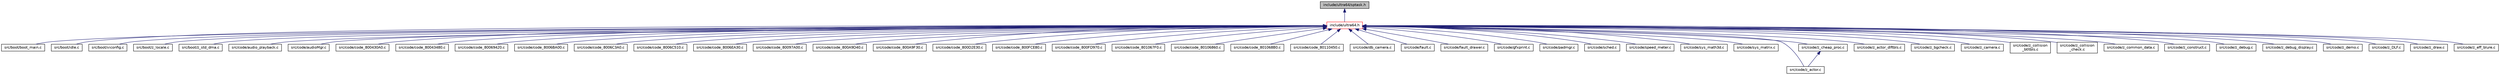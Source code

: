 digraph "include/ultra64/sptask.h"
{
 // LATEX_PDF_SIZE
  edge [fontname="Helvetica",fontsize="10",labelfontname="Helvetica",labelfontsize="10"];
  node [fontname="Helvetica",fontsize="10",shape=record];
  Node1 [label="include/ultra64/sptask.h",height=0.2,width=0.4,color="black", fillcolor="grey75", style="filled", fontcolor="black",tooltip=" "];
  Node1 -> Node2 [dir="back",color="midnightblue",fontsize="10",style="solid",fontname="Helvetica"];
  Node2 [label="include/ultra64.h",height=0.2,width=0.4,color="red", fillcolor="white", style="filled",URL="$dd/d2f/ultra64_8h.html",tooltip=" "];
  Node2 -> Node3 [dir="back",color="midnightblue",fontsize="10",style="solid",fontname="Helvetica"];
  Node3 [label="src/boot/boot_main.c",height=0.2,width=0.4,color="black", fillcolor="white", style="filled",URL="$d8/d86/boot__main_8c.html",tooltip=" "];
  Node2 -> Node4 [dir="back",color="midnightblue",fontsize="10",style="solid",fontname="Helvetica"];
  Node4 [label="src/boot/idle.c",height=0.2,width=0.4,color="black", fillcolor="white", style="filled",URL="$d3/d4e/idle_8c.html",tooltip=" "];
  Node2 -> Node5 [dir="back",color="midnightblue",fontsize="10",style="solid",fontname="Helvetica"];
  Node5 [label="src/boot/viconfig.c",height=0.2,width=0.4,color="black", fillcolor="white", style="filled",URL="$dc/d1c/viconfig_8c.html",tooltip=" "];
  Node2 -> Node6 [dir="back",color="midnightblue",fontsize="10",style="solid",fontname="Helvetica"];
  Node6 [label="src/boot/z_locale.c",height=0.2,width=0.4,color="black", fillcolor="white", style="filled",URL="$dc/d06/z__locale_8c.html",tooltip=" "];
  Node2 -> Node7 [dir="back",color="midnightblue",fontsize="10",style="solid",fontname="Helvetica"];
  Node7 [label="src/boot/z_std_dma.c",height=0.2,width=0.4,color="black", fillcolor="white", style="filled",URL="$d3/d6b/z__std__dma_8c.html",tooltip=" "];
  Node2 -> Node8 [dir="back",color="midnightblue",fontsize="10",style="solid",fontname="Helvetica"];
  Node8 [label="src/code/audio_playback.c",height=0.2,width=0.4,color="black", fillcolor="white", style="filled",URL="$d8/d4e/audio__playback_8c.html",tooltip=" "];
  Node2 -> Node9 [dir="back",color="midnightblue",fontsize="10",style="solid",fontname="Helvetica"];
  Node9 [label="src/code/audioMgr.c",height=0.2,width=0.4,color="black", fillcolor="white", style="filled",URL="$d4/df1/audioMgr_8c.html",tooltip=" "];
  Node2 -> Node10 [dir="back",color="midnightblue",fontsize="10",style="solid",fontname="Helvetica"];
  Node10 [label="src/code/code_800430A0.c",height=0.2,width=0.4,color="black", fillcolor="white", style="filled",URL="$dd/d8d/code__800430A0_8c.html",tooltip=" "];
  Node2 -> Node11 [dir="back",color="midnightblue",fontsize="10",style="solid",fontname="Helvetica"];
  Node11 [label="src/code/code_80043480.c",height=0.2,width=0.4,color="black", fillcolor="white", style="filled",URL="$d1/d49/code__80043480_8c.html",tooltip=" "];
  Node2 -> Node12 [dir="back",color="midnightblue",fontsize="10",style="solid",fontname="Helvetica"];
  Node12 [label="src/code/code_80069420.c",height=0.2,width=0.4,color="black", fillcolor="white", style="filled",URL="$df/db6/code__80069420_8c.html",tooltip=" "];
  Node2 -> Node13 [dir="back",color="midnightblue",fontsize="10",style="solid",fontname="Helvetica"];
  Node13 [label="src/code/code_8006BA00.c",height=0.2,width=0.4,color="black", fillcolor="white", style="filled",URL="$db/da5/code__8006BA00_8c.html",tooltip=" "];
  Node2 -> Node14 [dir="back",color="midnightblue",fontsize="10",style="solid",fontname="Helvetica"];
  Node14 [label="src/code/code_8006C3A0.c",height=0.2,width=0.4,color="black", fillcolor="white", style="filled",URL="$dc/d2c/code__8006C3A0_8c.html",tooltip=" "];
  Node2 -> Node15 [dir="back",color="midnightblue",fontsize="10",style="solid",fontname="Helvetica"];
  Node15 [label="src/code/code_8006C510.c",height=0.2,width=0.4,color="black", fillcolor="white", style="filled",URL="$d8/dca/code__8006C510_8c.html",tooltip=" "];
  Node2 -> Node16 [dir="back",color="midnightblue",fontsize="10",style="solid",fontname="Helvetica"];
  Node16 [label="src/code/code_8006EA30.c",height=0.2,width=0.4,color="black", fillcolor="white", style="filled",URL="$da/d05/code__8006EA30_8c.html",tooltip=" "];
  Node2 -> Node17 [dir="back",color="midnightblue",fontsize="10",style="solid",fontname="Helvetica"];
  Node17 [label="src/code/code_80097A00.c",height=0.2,width=0.4,color="black", fillcolor="white", style="filled",URL="$da/d5e/code__80097A00_8c.html",tooltip=" "];
  Node2 -> Node18 [dir="back",color="midnightblue",fontsize="10",style="solid",fontname="Helvetica"];
  Node18 [label="src/code/code_800A9D40.c",height=0.2,width=0.4,color="black", fillcolor="white", style="filled",URL="$d6/d7c/code__800A9D40_8c.html",tooltip=" "];
  Node2 -> Node19 [dir="back",color="midnightblue",fontsize="10",style="solid",fontname="Helvetica"];
  Node19 [label="src/code/code_800A9F30.c",height=0.2,width=0.4,color="black", fillcolor="white", style="filled",URL="$d3/d17/code__800A9F30_8c.html",tooltip=" "];
  Node2 -> Node20 [dir="back",color="midnightblue",fontsize="10",style="solid",fontname="Helvetica"];
  Node20 [label="src/code/code_800D2E30.c",height=0.2,width=0.4,color="black", fillcolor="white", style="filled",URL="$dc/dce/code__800D2E30_8c.html",tooltip=" "];
  Node2 -> Node21 [dir="back",color="midnightblue",fontsize="10",style="solid",fontname="Helvetica"];
  Node21 [label="src/code/code_800FCE80.c",height=0.2,width=0.4,color="black", fillcolor="white", style="filled",URL="$d5/d15/code__800FCE80_8c.html",tooltip=" "];
  Node2 -> Node22 [dir="back",color="midnightblue",fontsize="10",style="solid",fontname="Helvetica"];
  Node22 [label="src/code/code_800FD970.c",height=0.2,width=0.4,color="black", fillcolor="white", style="filled",URL="$d9/d85/code__800FD970_8c.html",tooltip=" "];
  Node2 -> Node23 [dir="back",color="midnightblue",fontsize="10",style="solid",fontname="Helvetica"];
  Node23 [label="src/code/code_801067F0.c",height=0.2,width=0.4,color="black", fillcolor="white", style="filled",URL="$d4/da0/code__801067F0_8c.html",tooltip=" "];
  Node2 -> Node24 [dir="back",color="midnightblue",fontsize="10",style="solid",fontname="Helvetica"];
  Node24 [label="src/code/code_80106860.c",height=0.2,width=0.4,color="black", fillcolor="white", style="filled",URL="$da/dad/code__80106860_8c.html",tooltip=" "];
  Node2 -> Node25 [dir="back",color="midnightblue",fontsize="10",style="solid",fontname="Helvetica"];
  Node25 [label="src/code/code_801068B0.c",height=0.2,width=0.4,color="black", fillcolor="white", style="filled",URL="$df/d3b/code__801068B0_8c.html",tooltip=" "];
  Node2 -> Node26 [dir="back",color="midnightblue",fontsize="10",style="solid",fontname="Helvetica"];
  Node26 [label="src/code/code_80110450.c",height=0.2,width=0.4,color="black", fillcolor="white", style="filled",URL="$d5/dc3/code__80110450_8c.html",tooltip=" "];
  Node2 -> Node27 [dir="back",color="midnightblue",fontsize="10",style="solid",fontname="Helvetica"];
  Node27 [label="src/code/db_camera.c",height=0.2,width=0.4,color="black", fillcolor="white", style="filled",URL="$d0/d5c/db__camera_8c.html",tooltip=" "];
  Node2 -> Node28 [dir="back",color="midnightblue",fontsize="10",style="solid",fontname="Helvetica"];
  Node28 [label="src/code/fault.c",height=0.2,width=0.4,color="black", fillcolor="white", style="filled",URL="$d8/d47/fault_8c.html",tooltip=" "];
  Node2 -> Node29 [dir="back",color="midnightblue",fontsize="10",style="solid",fontname="Helvetica"];
  Node29 [label="src/code/fault_drawer.c",height=0.2,width=0.4,color="black", fillcolor="white", style="filled",URL="$d0/d7f/fault__drawer_8c.html",tooltip=" "];
  Node2 -> Node30 [dir="back",color="midnightblue",fontsize="10",style="solid",fontname="Helvetica"];
  Node30 [label="src/code/gfxprint.c",height=0.2,width=0.4,color="black", fillcolor="white", style="filled",URL="$d5/d7d/gfxprint_8c.html",tooltip=" "];
  Node2 -> Node31 [dir="back",color="midnightblue",fontsize="10",style="solid",fontname="Helvetica"];
  Node31 [label="src/code/padmgr.c",height=0.2,width=0.4,color="black", fillcolor="white", style="filled",URL="$d0/d9d/padmgr_8c.html",tooltip=" "];
  Node2 -> Node32 [dir="back",color="midnightblue",fontsize="10",style="solid",fontname="Helvetica"];
  Node32 [label="src/code/sched.c",height=0.2,width=0.4,color="black", fillcolor="white", style="filled",URL="$db/dbe/sched_8c.html",tooltip=" "];
  Node2 -> Node33 [dir="back",color="midnightblue",fontsize="10",style="solid",fontname="Helvetica"];
  Node33 [label="src/code/speed_meter.c",height=0.2,width=0.4,color="black", fillcolor="white", style="filled",URL="$d0/d43/speed__meter_8c.html",tooltip=" "];
  Node2 -> Node34 [dir="back",color="midnightblue",fontsize="10",style="solid",fontname="Helvetica"];
  Node34 [label="src/code/sys_math3d.c",height=0.2,width=0.4,color="black", fillcolor="white", style="filled",URL="$d4/dd8/sys__math3d_8c.html",tooltip=" "];
  Node2 -> Node35 [dir="back",color="midnightblue",fontsize="10",style="solid",fontname="Helvetica"];
  Node35 [label="src/code/sys_matrix.c",height=0.2,width=0.4,color="black", fillcolor="white", style="filled",URL="$d5/d00/sys__matrix_8c.html",tooltip=" "];
  Node2 -> Node36 [dir="back",color="midnightblue",fontsize="10",style="solid",fontname="Helvetica"];
  Node36 [label="src/code/z_actor.c",height=0.2,width=0.4,color="black", fillcolor="white", style="filled",URL="$d5/de2/z__actor_8c.html",tooltip=" "];
  Node2 -> Node37 [dir="back",color="midnightblue",fontsize="10",style="solid",fontname="Helvetica"];
  Node37 [label="src/code/z_cheap_proc.c",height=0.2,width=0.4,color="black", fillcolor="white", style="filled",URL="$dc/d1c/z__cheap__proc_8c.html",tooltip=" "];
  Node37 -> Node36 [dir="back",color="midnightblue",fontsize="10",style="solid",fontname="Helvetica"];
  Node2 -> Node38 [dir="back",color="midnightblue",fontsize="10",style="solid",fontname="Helvetica"];
  Node38 [label="src/code/z_actor_dlftbls.c",height=0.2,width=0.4,color="black", fillcolor="white", style="filled",URL="$d2/d63/z__actor__dlftbls_8c.html",tooltip=" "];
  Node2 -> Node39 [dir="back",color="midnightblue",fontsize="10",style="solid",fontname="Helvetica"];
  Node39 [label="src/code/z_bgcheck.c",height=0.2,width=0.4,color="black", fillcolor="white", style="filled",URL="$d8/d13/z__bgcheck_8c.html",tooltip=" "];
  Node2 -> Node40 [dir="back",color="midnightblue",fontsize="10",style="solid",fontname="Helvetica"];
  Node40 [label="src/code/z_camera.c",height=0.2,width=0.4,color="black", fillcolor="white", style="filled",URL="$d6/d0d/z__camera_8c.html",tooltip=" "];
  Node2 -> Node41 [dir="back",color="midnightblue",fontsize="10",style="solid",fontname="Helvetica"];
  Node41 [label="src/code/z_collision\l_btltbls.c",height=0.2,width=0.4,color="black", fillcolor="white", style="filled",URL="$da/d9f/z__collision__btltbls_8c.html",tooltip=" "];
  Node2 -> Node42 [dir="back",color="midnightblue",fontsize="10",style="solid",fontname="Helvetica"];
  Node42 [label="src/code/z_collision\l_check.c",height=0.2,width=0.4,color="black", fillcolor="white", style="filled",URL="$d4/d3a/z__collision__check_8c.html",tooltip=" "];
  Node2 -> Node43 [dir="back",color="midnightblue",fontsize="10",style="solid",fontname="Helvetica"];
  Node43 [label="src/code/z_common_data.c",height=0.2,width=0.4,color="black", fillcolor="white", style="filled",URL="$df/d65/z__common__data_8c.html",tooltip=" "];
  Node2 -> Node44 [dir="back",color="midnightblue",fontsize="10",style="solid",fontname="Helvetica"];
  Node44 [label="src/code/z_construct.c",height=0.2,width=0.4,color="black", fillcolor="white", style="filled",URL="$da/d7b/z__construct_8c.html",tooltip=" "];
  Node2 -> Node45 [dir="back",color="midnightblue",fontsize="10",style="solid",fontname="Helvetica"];
  Node45 [label="src/code/z_debug.c",height=0.2,width=0.4,color="black", fillcolor="white", style="filled",URL="$d8/d9d/z__debug_8c.html",tooltip=" "];
  Node2 -> Node46 [dir="back",color="midnightblue",fontsize="10",style="solid",fontname="Helvetica"];
  Node46 [label="src/code/z_debug_display.c",height=0.2,width=0.4,color="black", fillcolor="white", style="filled",URL="$d9/dd5/z__debug__display_8c.html",tooltip=" "];
  Node2 -> Node47 [dir="back",color="midnightblue",fontsize="10",style="solid",fontname="Helvetica"];
  Node47 [label="src/code/z_demo.c",height=0.2,width=0.4,color="black", fillcolor="white", style="filled",URL="$d3/d84/z__demo_8c.html",tooltip=" "];
  Node2 -> Node48 [dir="back",color="midnightblue",fontsize="10",style="solid",fontname="Helvetica"];
  Node48 [label="src/code/z_DLF.c",height=0.2,width=0.4,color="black", fillcolor="white", style="filled",URL="$d9/d9d/z__DLF_8c.html",tooltip=" "];
  Node2 -> Node49 [dir="back",color="midnightblue",fontsize="10",style="solid",fontname="Helvetica"];
  Node49 [label="src/code/z_draw.c",height=0.2,width=0.4,color="black", fillcolor="white", style="filled",URL="$db/dd1/z__draw_8c.html",tooltip=" "];
  Node2 -> Node50 [dir="back",color="midnightblue",fontsize="10",style="solid",fontname="Helvetica"];
  Node50 [label="src/code/z_eff_blure.c",height=0.2,width=0.4,color="black", fillcolor="white", style="filled",URL="$da/d8e/z__eff__blure_8c.html",tooltip=" "];
}
